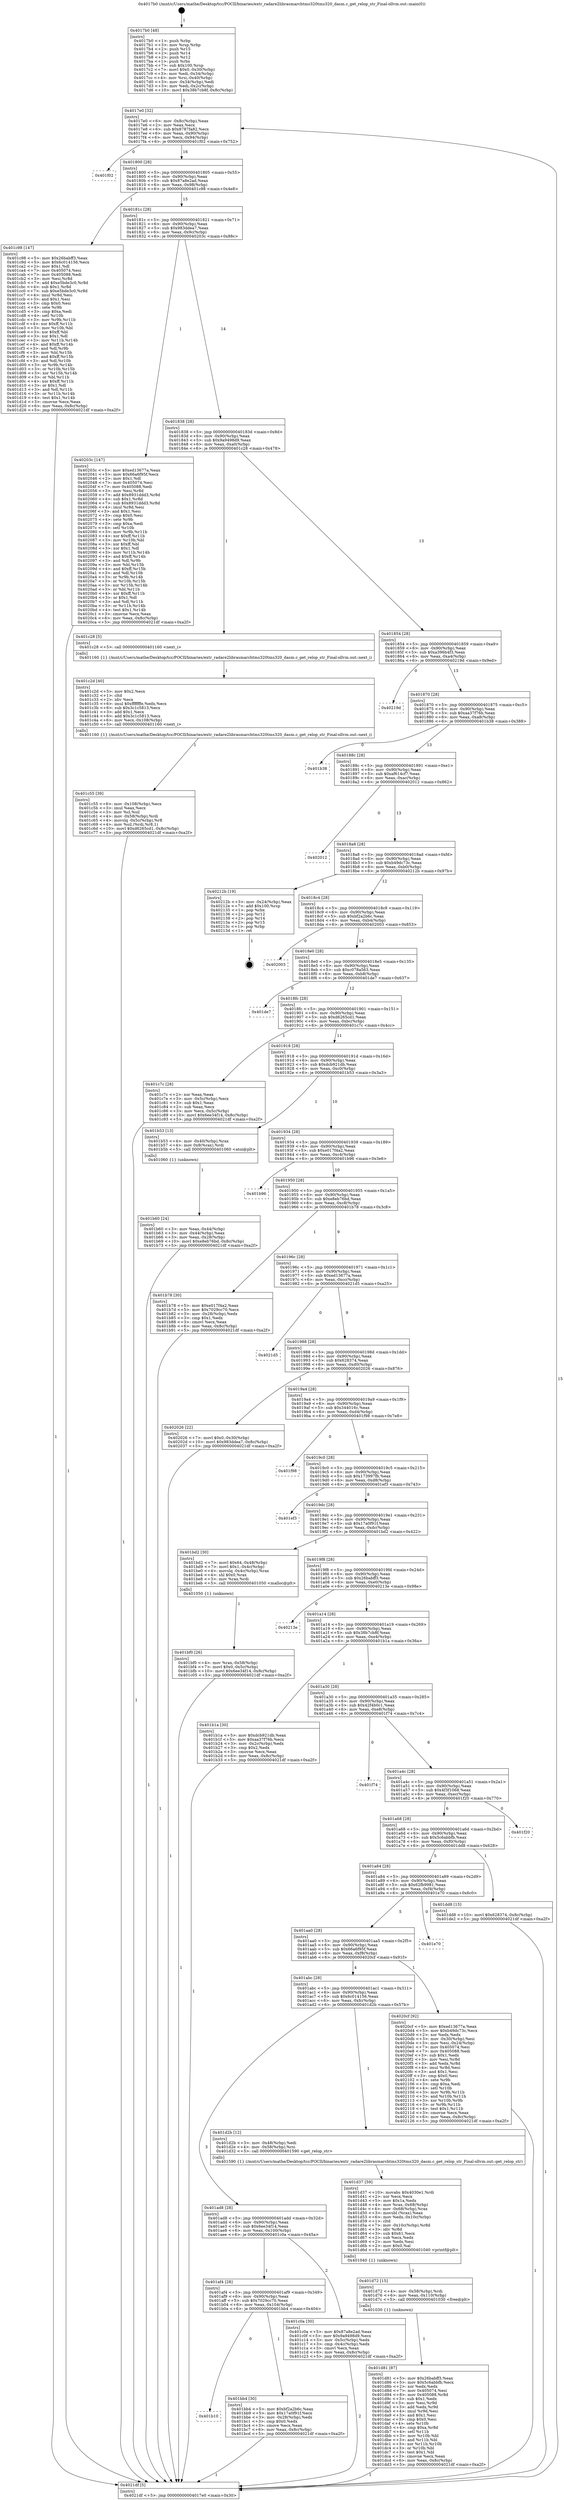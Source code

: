 digraph "0x4017b0" {
  label = "0x4017b0 (/mnt/c/Users/mathe/Desktop/tcc/POCII/binaries/extr_radare2librasmarchtms320tms320_dasm.c_get_relop_str_Final-ollvm.out::main(0))"
  labelloc = "t"
  node[shape=record]

  Entry [label="",width=0.3,height=0.3,shape=circle,fillcolor=black,style=filled]
  "0x4017e0" [label="{
     0x4017e0 [32]\l
     | [instrs]\l
     &nbsp;&nbsp;0x4017e0 \<+6\>: mov -0x8c(%rbp),%eax\l
     &nbsp;&nbsp;0x4017e6 \<+2\>: mov %eax,%ecx\l
     &nbsp;&nbsp;0x4017e8 \<+6\>: sub $0x8787fa82,%ecx\l
     &nbsp;&nbsp;0x4017ee \<+6\>: mov %eax,-0x90(%rbp)\l
     &nbsp;&nbsp;0x4017f4 \<+6\>: mov %ecx,-0x94(%rbp)\l
     &nbsp;&nbsp;0x4017fa \<+6\>: je 0000000000401f02 \<main+0x752\>\l
  }"]
  "0x401f02" [label="{
     0x401f02\l
  }", style=dashed]
  "0x401800" [label="{
     0x401800 [28]\l
     | [instrs]\l
     &nbsp;&nbsp;0x401800 \<+5\>: jmp 0000000000401805 \<main+0x55\>\l
     &nbsp;&nbsp;0x401805 \<+6\>: mov -0x90(%rbp),%eax\l
     &nbsp;&nbsp;0x40180b \<+5\>: sub $0x87a8e2ad,%eax\l
     &nbsp;&nbsp;0x401810 \<+6\>: mov %eax,-0x98(%rbp)\l
     &nbsp;&nbsp;0x401816 \<+6\>: je 0000000000401c98 \<main+0x4e8\>\l
  }"]
  Exit [label="",width=0.3,height=0.3,shape=circle,fillcolor=black,style=filled,peripheries=2]
  "0x401c98" [label="{
     0x401c98 [147]\l
     | [instrs]\l
     &nbsp;&nbsp;0x401c98 \<+5\>: mov $0x26babff3,%eax\l
     &nbsp;&nbsp;0x401c9d \<+5\>: mov $0x6c014156,%ecx\l
     &nbsp;&nbsp;0x401ca2 \<+2\>: mov $0x1,%dl\l
     &nbsp;&nbsp;0x401ca4 \<+7\>: mov 0x405074,%esi\l
     &nbsp;&nbsp;0x401cab \<+7\>: mov 0x405088,%edi\l
     &nbsp;&nbsp;0x401cb2 \<+3\>: mov %esi,%r8d\l
     &nbsp;&nbsp;0x401cb5 \<+7\>: add $0xe5bde3c0,%r8d\l
     &nbsp;&nbsp;0x401cbc \<+4\>: sub $0x1,%r8d\l
     &nbsp;&nbsp;0x401cc0 \<+7\>: sub $0xe5bde3c0,%r8d\l
     &nbsp;&nbsp;0x401cc7 \<+4\>: imul %r8d,%esi\l
     &nbsp;&nbsp;0x401ccb \<+3\>: and $0x1,%esi\l
     &nbsp;&nbsp;0x401cce \<+3\>: cmp $0x0,%esi\l
     &nbsp;&nbsp;0x401cd1 \<+4\>: sete %r9b\l
     &nbsp;&nbsp;0x401cd5 \<+3\>: cmp $0xa,%edi\l
     &nbsp;&nbsp;0x401cd8 \<+4\>: setl %r10b\l
     &nbsp;&nbsp;0x401cdc \<+3\>: mov %r9b,%r11b\l
     &nbsp;&nbsp;0x401cdf \<+4\>: xor $0xff,%r11b\l
     &nbsp;&nbsp;0x401ce3 \<+3\>: mov %r10b,%bl\l
     &nbsp;&nbsp;0x401ce6 \<+3\>: xor $0xff,%bl\l
     &nbsp;&nbsp;0x401ce9 \<+3\>: xor $0x1,%dl\l
     &nbsp;&nbsp;0x401cec \<+3\>: mov %r11b,%r14b\l
     &nbsp;&nbsp;0x401cef \<+4\>: and $0xff,%r14b\l
     &nbsp;&nbsp;0x401cf3 \<+3\>: and %dl,%r9b\l
     &nbsp;&nbsp;0x401cf6 \<+3\>: mov %bl,%r15b\l
     &nbsp;&nbsp;0x401cf9 \<+4\>: and $0xff,%r15b\l
     &nbsp;&nbsp;0x401cfd \<+3\>: and %dl,%r10b\l
     &nbsp;&nbsp;0x401d00 \<+3\>: or %r9b,%r14b\l
     &nbsp;&nbsp;0x401d03 \<+3\>: or %r10b,%r15b\l
     &nbsp;&nbsp;0x401d06 \<+3\>: xor %r15b,%r14b\l
     &nbsp;&nbsp;0x401d09 \<+3\>: or %bl,%r11b\l
     &nbsp;&nbsp;0x401d0c \<+4\>: xor $0xff,%r11b\l
     &nbsp;&nbsp;0x401d10 \<+3\>: or $0x1,%dl\l
     &nbsp;&nbsp;0x401d13 \<+3\>: and %dl,%r11b\l
     &nbsp;&nbsp;0x401d16 \<+3\>: or %r11b,%r14b\l
     &nbsp;&nbsp;0x401d19 \<+4\>: test $0x1,%r14b\l
     &nbsp;&nbsp;0x401d1d \<+3\>: cmovne %ecx,%eax\l
     &nbsp;&nbsp;0x401d20 \<+6\>: mov %eax,-0x8c(%rbp)\l
     &nbsp;&nbsp;0x401d26 \<+5\>: jmp 00000000004021df \<main+0xa2f\>\l
  }"]
  "0x40181c" [label="{
     0x40181c [28]\l
     | [instrs]\l
     &nbsp;&nbsp;0x40181c \<+5\>: jmp 0000000000401821 \<main+0x71\>\l
     &nbsp;&nbsp;0x401821 \<+6\>: mov -0x90(%rbp),%eax\l
     &nbsp;&nbsp;0x401827 \<+5\>: sub $0x983ddea7,%eax\l
     &nbsp;&nbsp;0x40182c \<+6\>: mov %eax,-0x9c(%rbp)\l
     &nbsp;&nbsp;0x401832 \<+6\>: je 000000000040203c \<main+0x88c\>\l
  }"]
  "0x401d81" [label="{
     0x401d81 [87]\l
     | [instrs]\l
     &nbsp;&nbsp;0x401d81 \<+5\>: mov $0x26babff3,%eax\l
     &nbsp;&nbsp;0x401d86 \<+5\>: mov $0x5c6abbfb,%ecx\l
     &nbsp;&nbsp;0x401d8b \<+2\>: xor %edx,%edx\l
     &nbsp;&nbsp;0x401d8d \<+7\>: mov 0x405074,%esi\l
     &nbsp;&nbsp;0x401d94 \<+8\>: mov 0x405088,%r8d\l
     &nbsp;&nbsp;0x401d9c \<+3\>: sub $0x1,%edx\l
     &nbsp;&nbsp;0x401d9f \<+3\>: mov %esi,%r9d\l
     &nbsp;&nbsp;0x401da2 \<+3\>: add %edx,%r9d\l
     &nbsp;&nbsp;0x401da5 \<+4\>: imul %r9d,%esi\l
     &nbsp;&nbsp;0x401da9 \<+3\>: and $0x1,%esi\l
     &nbsp;&nbsp;0x401dac \<+3\>: cmp $0x0,%esi\l
     &nbsp;&nbsp;0x401daf \<+4\>: sete %r10b\l
     &nbsp;&nbsp;0x401db3 \<+4\>: cmp $0xa,%r8d\l
     &nbsp;&nbsp;0x401db7 \<+4\>: setl %r11b\l
     &nbsp;&nbsp;0x401dbb \<+3\>: mov %r10b,%bl\l
     &nbsp;&nbsp;0x401dbe \<+3\>: and %r11b,%bl\l
     &nbsp;&nbsp;0x401dc1 \<+3\>: xor %r11b,%r10b\l
     &nbsp;&nbsp;0x401dc4 \<+3\>: or %r10b,%bl\l
     &nbsp;&nbsp;0x401dc7 \<+3\>: test $0x1,%bl\l
     &nbsp;&nbsp;0x401dca \<+3\>: cmovne %ecx,%eax\l
     &nbsp;&nbsp;0x401dcd \<+6\>: mov %eax,-0x8c(%rbp)\l
     &nbsp;&nbsp;0x401dd3 \<+5\>: jmp 00000000004021df \<main+0xa2f\>\l
  }"]
  "0x40203c" [label="{
     0x40203c [147]\l
     | [instrs]\l
     &nbsp;&nbsp;0x40203c \<+5\>: mov $0xed13677a,%eax\l
     &nbsp;&nbsp;0x402041 \<+5\>: mov $0x66a6f95f,%ecx\l
     &nbsp;&nbsp;0x402046 \<+2\>: mov $0x1,%dl\l
     &nbsp;&nbsp;0x402048 \<+7\>: mov 0x405074,%esi\l
     &nbsp;&nbsp;0x40204f \<+7\>: mov 0x405088,%edi\l
     &nbsp;&nbsp;0x402056 \<+3\>: mov %esi,%r8d\l
     &nbsp;&nbsp;0x402059 \<+7\>: add $0x8931ddd3,%r8d\l
     &nbsp;&nbsp;0x402060 \<+4\>: sub $0x1,%r8d\l
     &nbsp;&nbsp;0x402064 \<+7\>: sub $0x8931ddd3,%r8d\l
     &nbsp;&nbsp;0x40206b \<+4\>: imul %r8d,%esi\l
     &nbsp;&nbsp;0x40206f \<+3\>: and $0x1,%esi\l
     &nbsp;&nbsp;0x402072 \<+3\>: cmp $0x0,%esi\l
     &nbsp;&nbsp;0x402075 \<+4\>: sete %r9b\l
     &nbsp;&nbsp;0x402079 \<+3\>: cmp $0xa,%edi\l
     &nbsp;&nbsp;0x40207c \<+4\>: setl %r10b\l
     &nbsp;&nbsp;0x402080 \<+3\>: mov %r9b,%r11b\l
     &nbsp;&nbsp;0x402083 \<+4\>: xor $0xff,%r11b\l
     &nbsp;&nbsp;0x402087 \<+3\>: mov %r10b,%bl\l
     &nbsp;&nbsp;0x40208a \<+3\>: xor $0xff,%bl\l
     &nbsp;&nbsp;0x40208d \<+3\>: xor $0x1,%dl\l
     &nbsp;&nbsp;0x402090 \<+3\>: mov %r11b,%r14b\l
     &nbsp;&nbsp;0x402093 \<+4\>: and $0xff,%r14b\l
     &nbsp;&nbsp;0x402097 \<+3\>: and %dl,%r9b\l
     &nbsp;&nbsp;0x40209a \<+3\>: mov %bl,%r15b\l
     &nbsp;&nbsp;0x40209d \<+4\>: and $0xff,%r15b\l
     &nbsp;&nbsp;0x4020a1 \<+3\>: and %dl,%r10b\l
     &nbsp;&nbsp;0x4020a4 \<+3\>: or %r9b,%r14b\l
     &nbsp;&nbsp;0x4020a7 \<+3\>: or %r10b,%r15b\l
     &nbsp;&nbsp;0x4020aa \<+3\>: xor %r15b,%r14b\l
     &nbsp;&nbsp;0x4020ad \<+3\>: or %bl,%r11b\l
     &nbsp;&nbsp;0x4020b0 \<+4\>: xor $0xff,%r11b\l
     &nbsp;&nbsp;0x4020b4 \<+3\>: or $0x1,%dl\l
     &nbsp;&nbsp;0x4020b7 \<+3\>: and %dl,%r11b\l
     &nbsp;&nbsp;0x4020ba \<+3\>: or %r11b,%r14b\l
     &nbsp;&nbsp;0x4020bd \<+4\>: test $0x1,%r14b\l
     &nbsp;&nbsp;0x4020c1 \<+3\>: cmovne %ecx,%eax\l
     &nbsp;&nbsp;0x4020c4 \<+6\>: mov %eax,-0x8c(%rbp)\l
     &nbsp;&nbsp;0x4020ca \<+5\>: jmp 00000000004021df \<main+0xa2f\>\l
  }"]
  "0x401838" [label="{
     0x401838 [28]\l
     | [instrs]\l
     &nbsp;&nbsp;0x401838 \<+5\>: jmp 000000000040183d \<main+0x8d\>\l
     &nbsp;&nbsp;0x40183d \<+6\>: mov -0x90(%rbp),%eax\l
     &nbsp;&nbsp;0x401843 \<+5\>: sub $0x9a9498d9,%eax\l
     &nbsp;&nbsp;0x401848 \<+6\>: mov %eax,-0xa0(%rbp)\l
     &nbsp;&nbsp;0x40184e \<+6\>: je 0000000000401c28 \<main+0x478\>\l
  }"]
  "0x401d72" [label="{
     0x401d72 [15]\l
     | [instrs]\l
     &nbsp;&nbsp;0x401d72 \<+4\>: mov -0x58(%rbp),%rdi\l
     &nbsp;&nbsp;0x401d76 \<+6\>: mov %eax,-0x110(%rbp)\l
     &nbsp;&nbsp;0x401d7c \<+5\>: call 0000000000401030 \<free@plt\>\l
     | [calls]\l
     &nbsp;&nbsp;0x401030 \{1\} (unknown)\l
  }"]
  "0x401c28" [label="{
     0x401c28 [5]\l
     | [instrs]\l
     &nbsp;&nbsp;0x401c28 \<+5\>: call 0000000000401160 \<next_i\>\l
     | [calls]\l
     &nbsp;&nbsp;0x401160 \{1\} (/mnt/c/Users/mathe/Desktop/tcc/POCII/binaries/extr_radare2librasmarchtms320tms320_dasm.c_get_relop_str_Final-ollvm.out::next_i)\l
  }"]
  "0x401854" [label="{
     0x401854 [28]\l
     | [instrs]\l
     &nbsp;&nbsp;0x401854 \<+5\>: jmp 0000000000401859 \<main+0xa9\>\l
     &nbsp;&nbsp;0x401859 \<+6\>: mov -0x90(%rbp),%eax\l
     &nbsp;&nbsp;0x40185f \<+5\>: sub $0xa396b4f3,%eax\l
     &nbsp;&nbsp;0x401864 \<+6\>: mov %eax,-0xa4(%rbp)\l
     &nbsp;&nbsp;0x40186a \<+6\>: je 000000000040219d \<main+0x9ed\>\l
  }"]
  "0x401d37" [label="{
     0x401d37 [59]\l
     | [instrs]\l
     &nbsp;&nbsp;0x401d37 \<+10\>: movabs $0x4030e1,%rdi\l
     &nbsp;&nbsp;0x401d41 \<+2\>: xor %ecx,%ecx\l
     &nbsp;&nbsp;0x401d43 \<+5\>: mov $0x1a,%edx\l
     &nbsp;&nbsp;0x401d48 \<+4\>: mov %rax,-0x68(%rbp)\l
     &nbsp;&nbsp;0x401d4c \<+4\>: mov -0x68(%rbp),%rax\l
     &nbsp;&nbsp;0x401d50 \<+3\>: movsbl (%rax),%eax\l
     &nbsp;&nbsp;0x401d53 \<+6\>: mov %edx,-0x10c(%rbp)\l
     &nbsp;&nbsp;0x401d59 \<+1\>: cltd\l
     &nbsp;&nbsp;0x401d5a \<+7\>: mov -0x10c(%rbp),%r8d\l
     &nbsp;&nbsp;0x401d61 \<+3\>: idiv %r8d\l
     &nbsp;&nbsp;0x401d64 \<+3\>: sub $0x61,%ecx\l
     &nbsp;&nbsp;0x401d67 \<+2\>: sub %ecx,%edx\l
     &nbsp;&nbsp;0x401d69 \<+2\>: mov %edx,%esi\l
     &nbsp;&nbsp;0x401d6b \<+2\>: mov $0x0,%al\l
     &nbsp;&nbsp;0x401d6d \<+5\>: call 0000000000401040 \<printf@plt\>\l
     | [calls]\l
     &nbsp;&nbsp;0x401040 \{1\} (unknown)\l
  }"]
  "0x40219d" [label="{
     0x40219d\l
  }", style=dashed]
  "0x401870" [label="{
     0x401870 [28]\l
     | [instrs]\l
     &nbsp;&nbsp;0x401870 \<+5\>: jmp 0000000000401875 \<main+0xc5\>\l
     &nbsp;&nbsp;0x401875 \<+6\>: mov -0x90(%rbp),%eax\l
     &nbsp;&nbsp;0x40187b \<+5\>: sub $0xaa37f76b,%eax\l
     &nbsp;&nbsp;0x401880 \<+6\>: mov %eax,-0xa8(%rbp)\l
     &nbsp;&nbsp;0x401886 \<+6\>: je 0000000000401b38 \<main+0x388\>\l
  }"]
  "0x401c55" [label="{
     0x401c55 [39]\l
     | [instrs]\l
     &nbsp;&nbsp;0x401c55 \<+6\>: mov -0x108(%rbp),%ecx\l
     &nbsp;&nbsp;0x401c5b \<+3\>: imul %eax,%ecx\l
     &nbsp;&nbsp;0x401c5e \<+3\>: mov %cl,%sil\l
     &nbsp;&nbsp;0x401c61 \<+4\>: mov -0x58(%rbp),%rdi\l
     &nbsp;&nbsp;0x401c65 \<+4\>: movslq -0x5c(%rbp),%r8\l
     &nbsp;&nbsp;0x401c69 \<+4\>: mov %sil,(%rdi,%r8,1)\l
     &nbsp;&nbsp;0x401c6d \<+10\>: movl $0xd6265cd1,-0x8c(%rbp)\l
     &nbsp;&nbsp;0x401c77 \<+5\>: jmp 00000000004021df \<main+0xa2f\>\l
  }"]
  "0x401b38" [label="{
     0x401b38\l
  }", style=dashed]
  "0x40188c" [label="{
     0x40188c [28]\l
     | [instrs]\l
     &nbsp;&nbsp;0x40188c \<+5\>: jmp 0000000000401891 \<main+0xe1\>\l
     &nbsp;&nbsp;0x401891 \<+6\>: mov -0x90(%rbp),%eax\l
     &nbsp;&nbsp;0x401897 \<+5\>: sub $0xaf614cf7,%eax\l
     &nbsp;&nbsp;0x40189c \<+6\>: mov %eax,-0xac(%rbp)\l
     &nbsp;&nbsp;0x4018a2 \<+6\>: je 0000000000402012 \<main+0x862\>\l
  }"]
  "0x401c2d" [label="{
     0x401c2d [40]\l
     | [instrs]\l
     &nbsp;&nbsp;0x401c2d \<+5\>: mov $0x2,%ecx\l
     &nbsp;&nbsp;0x401c32 \<+1\>: cltd\l
     &nbsp;&nbsp;0x401c33 \<+2\>: idiv %ecx\l
     &nbsp;&nbsp;0x401c35 \<+6\>: imul $0xfffffffe,%edx,%ecx\l
     &nbsp;&nbsp;0x401c3b \<+6\>: sub $0x3c1c5813,%ecx\l
     &nbsp;&nbsp;0x401c41 \<+3\>: add $0x1,%ecx\l
     &nbsp;&nbsp;0x401c44 \<+6\>: add $0x3c1c5813,%ecx\l
     &nbsp;&nbsp;0x401c4a \<+6\>: mov %ecx,-0x108(%rbp)\l
     &nbsp;&nbsp;0x401c50 \<+5\>: call 0000000000401160 \<next_i\>\l
     | [calls]\l
     &nbsp;&nbsp;0x401160 \{1\} (/mnt/c/Users/mathe/Desktop/tcc/POCII/binaries/extr_radare2librasmarchtms320tms320_dasm.c_get_relop_str_Final-ollvm.out::next_i)\l
  }"]
  "0x402012" [label="{
     0x402012\l
  }", style=dashed]
  "0x4018a8" [label="{
     0x4018a8 [28]\l
     | [instrs]\l
     &nbsp;&nbsp;0x4018a8 \<+5\>: jmp 00000000004018ad \<main+0xfd\>\l
     &nbsp;&nbsp;0x4018ad \<+6\>: mov -0x90(%rbp),%eax\l
     &nbsp;&nbsp;0x4018b3 \<+5\>: sub $0xb49dc73c,%eax\l
     &nbsp;&nbsp;0x4018b8 \<+6\>: mov %eax,-0xb0(%rbp)\l
     &nbsp;&nbsp;0x4018be \<+6\>: je 000000000040212b \<main+0x97b\>\l
  }"]
  "0x401bf0" [label="{
     0x401bf0 [26]\l
     | [instrs]\l
     &nbsp;&nbsp;0x401bf0 \<+4\>: mov %rax,-0x58(%rbp)\l
     &nbsp;&nbsp;0x401bf4 \<+7\>: movl $0x0,-0x5c(%rbp)\l
     &nbsp;&nbsp;0x401bfb \<+10\>: movl $0x6ee34f14,-0x8c(%rbp)\l
     &nbsp;&nbsp;0x401c05 \<+5\>: jmp 00000000004021df \<main+0xa2f\>\l
  }"]
  "0x40212b" [label="{
     0x40212b [19]\l
     | [instrs]\l
     &nbsp;&nbsp;0x40212b \<+3\>: mov -0x24(%rbp),%eax\l
     &nbsp;&nbsp;0x40212e \<+7\>: add $0x100,%rsp\l
     &nbsp;&nbsp;0x402135 \<+1\>: pop %rbx\l
     &nbsp;&nbsp;0x402136 \<+2\>: pop %r12\l
     &nbsp;&nbsp;0x402138 \<+2\>: pop %r14\l
     &nbsp;&nbsp;0x40213a \<+2\>: pop %r15\l
     &nbsp;&nbsp;0x40213c \<+1\>: pop %rbp\l
     &nbsp;&nbsp;0x40213d \<+1\>: ret\l
  }"]
  "0x4018c4" [label="{
     0x4018c4 [28]\l
     | [instrs]\l
     &nbsp;&nbsp;0x4018c4 \<+5\>: jmp 00000000004018c9 \<main+0x119\>\l
     &nbsp;&nbsp;0x4018c9 \<+6\>: mov -0x90(%rbp),%eax\l
     &nbsp;&nbsp;0x4018cf \<+5\>: sub $0xbf2a2b6c,%eax\l
     &nbsp;&nbsp;0x4018d4 \<+6\>: mov %eax,-0xb4(%rbp)\l
     &nbsp;&nbsp;0x4018da \<+6\>: je 0000000000402003 \<main+0x853\>\l
  }"]
  "0x401b10" [label="{
     0x401b10\l
  }", style=dashed]
  "0x402003" [label="{
     0x402003\l
  }", style=dashed]
  "0x4018e0" [label="{
     0x4018e0 [28]\l
     | [instrs]\l
     &nbsp;&nbsp;0x4018e0 \<+5\>: jmp 00000000004018e5 \<main+0x135\>\l
     &nbsp;&nbsp;0x4018e5 \<+6\>: mov -0x90(%rbp),%eax\l
     &nbsp;&nbsp;0x4018eb \<+5\>: sub $0xc078a563,%eax\l
     &nbsp;&nbsp;0x4018f0 \<+6\>: mov %eax,-0xb8(%rbp)\l
     &nbsp;&nbsp;0x4018f6 \<+6\>: je 0000000000401de7 \<main+0x637\>\l
  }"]
  "0x401bb4" [label="{
     0x401bb4 [30]\l
     | [instrs]\l
     &nbsp;&nbsp;0x401bb4 \<+5\>: mov $0xbf2a2b6c,%eax\l
     &nbsp;&nbsp;0x401bb9 \<+5\>: mov $0x17a0f91f,%ecx\l
     &nbsp;&nbsp;0x401bbe \<+3\>: mov -0x28(%rbp),%edx\l
     &nbsp;&nbsp;0x401bc1 \<+3\>: cmp $0x0,%edx\l
     &nbsp;&nbsp;0x401bc4 \<+3\>: cmove %ecx,%eax\l
     &nbsp;&nbsp;0x401bc7 \<+6\>: mov %eax,-0x8c(%rbp)\l
     &nbsp;&nbsp;0x401bcd \<+5\>: jmp 00000000004021df \<main+0xa2f\>\l
  }"]
  "0x401de7" [label="{
     0x401de7\l
  }", style=dashed]
  "0x4018fc" [label="{
     0x4018fc [28]\l
     | [instrs]\l
     &nbsp;&nbsp;0x4018fc \<+5\>: jmp 0000000000401901 \<main+0x151\>\l
     &nbsp;&nbsp;0x401901 \<+6\>: mov -0x90(%rbp),%eax\l
     &nbsp;&nbsp;0x401907 \<+5\>: sub $0xd6265cd1,%eax\l
     &nbsp;&nbsp;0x40190c \<+6\>: mov %eax,-0xbc(%rbp)\l
     &nbsp;&nbsp;0x401912 \<+6\>: je 0000000000401c7c \<main+0x4cc\>\l
  }"]
  "0x401af4" [label="{
     0x401af4 [28]\l
     | [instrs]\l
     &nbsp;&nbsp;0x401af4 \<+5\>: jmp 0000000000401af9 \<main+0x349\>\l
     &nbsp;&nbsp;0x401af9 \<+6\>: mov -0x90(%rbp),%eax\l
     &nbsp;&nbsp;0x401aff \<+5\>: sub $0x7029cc70,%eax\l
     &nbsp;&nbsp;0x401b04 \<+6\>: mov %eax,-0x104(%rbp)\l
     &nbsp;&nbsp;0x401b0a \<+6\>: je 0000000000401bb4 \<main+0x404\>\l
  }"]
  "0x401c7c" [label="{
     0x401c7c [28]\l
     | [instrs]\l
     &nbsp;&nbsp;0x401c7c \<+2\>: xor %eax,%eax\l
     &nbsp;&nbsp;0x401c7e \<+3\>: mov -0x5c(%rbp),%ecx\l
     &nbsp;&nbsp;0x401c81 \<+3\>: sub $0x1,%eax\l
     &nbsp;&nbsp;0x401c84 \<+2\>: sub %eax,%ecx\l
     &nbsp;&nbsp;0x401c86 \<+3\>: mov %ecx,-0x5c(%rbp)\l
     &nbsp;&nbsp;0x401c89 \<+10\>: movl $0x6ee34f14,-0x8c(%rbp)\l
     &nbsp;&nbsp;0x401c93 \<+5\>: jmp 00000000004021df \<main+0xa2f\>\l
  }"]
  "0x401918" [label="{
     0x401918 [28]\l
     | [instrs]\l
     &nbsp;&nbsp;0x401918 \<+5\>: jmp 000000000040191d \<main+0x16d\>\l
     &nbsp;&nbsp;0x40191d \<+6\>: mov -0x90(%rbp),%eax\l
     &nbsp;&nbsp;0x401923 \<+5\>: sub $0xdcb921db,%eax\l
     &nbsp;&nbsp;0x401928 \<+6\>: mov %eax,-0xc0(%rbp)\l
     &nbsp;&nbsp;0x40192e \<+6\>: je 0000000000401b53 \<main+0x3a3\>\l
  }"]
  "0x401c0a" [label="{
     0x401c0a [30]\l
     | [instrs]\l
     &nbsp;&nbsp;0x401c0a \<+5\>: mov $0x87a8e2ad,%eax\l
     &nbsp;&nbsp;0x401c0f \<+5\>: mov $0x9a9498d9,%ecx\l
     &nbsp;&nbsp;0x401c14 \<+3\>: mov -0x5c(%rbp),%edx\l
     &nbsp;&nbsp;0x401c17 \<+3\>: cmp -0x4c(%rbp),%edx\l
     &nbsp;&nbsp;0x401c1a \<+3\>: cmovl %ecx,%eax\l
     &nbsp;&nbsp;0x401c1d \<+6\>: mov %eax,-0x8c(%rbp)\l
     &nbsp;&nbsp;0x401c23 \<+5\>: jmp 00000000004021df \<main+0xa2f\>\l
  }"]
  "0x401b53" [label="{
     0x401b53 [13]\l
     | [instrs]\l
     &nbsp;&nbsp;0x401b53 \<+4\>: mov -0x40(%rbp),%rax\l
     &nbsp;&nbsp;0x401b57 \<+4\>: mov 0x8(%rax),%rdi\l
     &nbsp;&nbsp;0x401b5b \<+5\>: call 0000000000401060 \<atoi@plt\>\l
     | [calls]\l
     &nbsp;&nbsp;0x401060 \{1\} (unknown)\l
  }"]
  "0x401934" [label="{
     0x401934 [28]\l
     | [instrs]\l
     &nbsp;&nbsp;0x401934 \<+5\>: jmp 0000000000401939 \<main+0x189\>\l
     &nbsp;&nbsp;0x401939 \<+6\>: mov -0x90(%rbp),%eax\l
     &nbsp;&nbsp;0x40193f \<+5\>: sub $0xe017f4a2,%eax\l
     &nbsp;&nbsp;0x401944 \<+6\>: mov %eax,-0xc4(%rbp)\l
     &nbsp;&nbsp;0x40194a \<+6\>: je 0000000000401b96 \<main+0x3e6\>\l
  }"]
  "0x401ad8" [label="{
     0x401ad8 [28]\l
     | [instrs]\l
     &nbsp;&nbsp;0x401ad8 \<+5\>: jmp 0000000000401add \<main+0x32d\>\l
     &nbsp;&nbsp;0x401add \<+6\>: mov -0x90(%rbp),%eax\l
     &nbsp;&nbsp;0x401ae3 \<+5\>: sub $0x6ee34f14,%eax\l
     &nbsp;&nbsp;0x401ae8 \<+6\>: mov %eax,-0x100(%rbp)\l
     &nbsp;&nbsp;0x401aee \<+6\>: je 0000000000401c0a \<main+0x45a\>\l
  }"]
  "0x401b96" [label="{
     0x401b96\l
  }", style=dashed]
  "0x401950" [label="{
     0x401950 [28]\l
     | [instrs]\l
     &nbsp;&nbsp;0x401950 \<+5\>: jmp 0000000000401955 \<main+0x1a5\>\l
     &nbsp;&nbsp;0x401955 \<+6\>: mov -0x90(%rbp),%eax\l
     &nbsp;&nbsp;0x40195b \<+5\>: sub $0xe8eb76bd,%eax\l
     &nbsp;&nbsp;0x401960 \<+6\>: mov %eax,-0xc8(%rbp)\l
     &nbsp;&nbsp;0x401966 \<+6\>: je 0000000000401b78 \<main+0x3c8\>\l
  }"]
  "0x401d2b" [label="{
     0x401d2b [12]\l
     | [instrs]\l
     &nbsp;&nbsp;0x401d2b \<+3\>: mov -0x48(%rbp),%edi\l
     &nbsp;&nbsp;0x401d2e \<+4\>: mov -0x58(%rbp),%rsi\l
     &nbsp;&nbsp;0x401d32 \<+5\>: call 0000000000401590 \<get_relop_str\>\l
     | [calls]\l
     &nbsp;&nbsp;0x401590 \{1\} (/mnt/c/Users/mathe/Desktop/tcc/POCII/binaries/extr_radare2librasmarchtms320tms320_dasm.c_get_relop_str_Final-ollvm.out::get_relop_str)\l
  }"]
  "0x401b78" [label="{
     0x401b78 [30]\l
     | [instrs]\l
     &nbsp;&nbsp;0x401b78 \<+5\>: mov $0xe017f4a2,%eax\l
     &nbsp;&nbsp;0x401b7d \<+5\>: mov $0x7029cc70,%ecx\l
     &nbsp;&nbsp;0x401b82 \<+3\>: mov -0x28(%rbp),%edx\l
     &nbsp;&nbsp;0x401b85 \<+3\>: cmp $0x1,%edx\l
     &nbsp;&nbsp;0x401b88 \<+3\>: cmovl %ecx,%eax\l
     &nbsp;&nbsp;0x401b8b \<+6\>: mov %eax,-0x8c(%rbp)\l
     &nbsp;&nbsp;0x401b91 \<+5\>: jmp 00000000004021df \<main+0xa2f\>\l
  }"]
  "0x40196c" [label="{
     0x40196c [28]\l
     | [instrs]\l
     &nbsp;&nbsp;0x40196c \<+5\>: jmp 0000000000401971 \<main+0x1c1\>\l
     &nbsp;&nbsp;0x401971 \<+6\>: mov -0x90(%rbp),%eax\l
     &nbsp;&nbsp;0x401977 \<+5\>: sub $0xed13677a,%eax\l
     &nbsp;&nbsp;0x40197c \<+6\>: mov %eax,-0xcc(%rbp)\l
     &nbsp;&nbsp;0x401982 \<+6\>: je 00000000004021d5 \<main+0xa25\>\l
  }"]
  "0x401abc" [label="{
     0x401abc [28]\l
     | [instrs]\l
     &nbsp;&nbsp;0x401abc \<+5\>: jmp 0000000000401ac1 \<main+0x311\>\l
     &nbsp;&nbsp;0x401ac1 \<+6\>: mov -0x90(%rbp),%eax\l
     &nbsp;&nbsp;0x401ac7 \<+5\>: sub $0x6c014156,%eax\l
     &nbsp;&nbsp;0x401acc \<+6\>: mov %eax,-0xfc(%rbp)\l
     &nbsp;&nbsp;0x401ad2 \<+6\>: je 0000000000401d2b \<main+0x57b\>\l
  }"]
  "0x4021d5" [label="{
     0x4021d5\l
  }", style=dashed]
  "0x401988" [label="{
     0x401988 [28]\l
     | [instrs]\l
     &nbsp;&nbsp;0x401988 \<+5\>: jmp 000000000040198d \<main+0x1dd\>\l
     &nbsp;&nbsp;0x40198d \<+6\>: mov -0x90(%rbp),%eax\l
     &nbsp;&nbsp;0x401993 \<+5\>: sub $0x628374,%eax\l
     &nbsp;&nbsp;0x401998 \<+6\>: mov %eax,-0xd0(%rbp)\l
     &nbsp;&nbsp;0x40199e \<+6\>: je 0000000000402026 \<main+0x876\>\l
  }"]
  "0x4020cf" [label="{
     0x4020cf [92]\l
     | [instrs]\l
     &nbsp;&nbsp;0x4020cf \<+5\>: mov $0xed13677a,%eax\l
     &nbsp;&nbsp;0x4020d4 \<+5\>: mov $0xb49dc73c,%ecx\l
     &nbsp;&nbsp;0x4020d9 \<+2\>: xor %edx,%edx\l
     &nbsp;&nbsp;0x4020db \<+3\>: mov -0x30(%rbp),%esi\l
     &nbsp;&nbsp;0x4020de \<+3\>: mov %esi,-0x24(%rbp)\l
     &nbsp;&nbsp;0x4020e1 \<+7\>: mov 0x405074,%esi\l
     &nbsp;&nbsp;0x4020e8 \<+7\>: mov 0x405088,%edi\l
     &nbsp;&nbsp;0x4020ef \<+3\>: sub $0x1,%edx\l
     &nbsp;&nbsp;0x4020f2 \<+3\>: mov %esi,%r8d\l
     &nbsp;&nbsp;0x4020f5 \<+3\>: add %edx,%r8d\l
     &nbsp;&nbsp;0x4020f8 \<+4\>: imul %r8d,%esi\l
     &nbsp;&nbsp;0x4020fc \<+3\>: and $0x1,%esi\l
     &nbsp;&nbsp;0x4020ff \<+3\>: cmp $0x0,%esi\l
     &nbsp;&nbsp;0x402102 \<+4\>: sete %r9b\l
     &nbsp;&nbsp;0x402106 \<+3\>: cmp $0xa,%edi\l
     &nbsp;&nbsp;0x402109 \<+4\>: setl %r10b\l
     &nbsp;&nbsp;0x40210d \<+3\>: mov %r9b,%r11b\l
     &nbsp;&nbsp;0x402110 \<+3\>: and %r10b,%r11b\l
     &nbsp;&nbsp;0x402113 \<+3\>: xor %r10b,%r9b\l
     &nbsp;&nbsp;0x402116 \<+3\>: or %r9b,%r11b\l
     &nbsp;&nbsp;0x402119 \<+4\>: test $0x1,%r11b\l
     &nbsp;&nbsp;0x40211d \<+3\>: cmovne %ecx,%eax\l
     &nbsp;&nbsp;0x402120 \<+6\>: mov %eax,-0x8c(%rbp)\l
     &nbsp;&nbsp;0x402126 \<+5\>: jmp 00000000004021df \<main+0xa2f\>\l
  }"]
  "0x402026" [label="{
     0x402026 [22]\l
     | [instrs]\l
     &nbsp;&nbsp;0x402026 \<+7\>: movl $0x0,-0x30(%rbp)\l
     &nbsp;&nbsp;0x40202d \<+10\>: movl $0x983ddea7,-0x8c(%rbp)\l
     &nbsp;&nbsp;0x402037 \<+5\>: jmp 00000000004021df \<main+0xa2f\>\l
  }"]
  "0x4019a4" [label="{
     0x4019a4 [28]\l
     | [instrs]\l
     &nbsp;&nbsp;0x4019a4 \<+5\>: jmp 00000000004019a9 \<main+0x1f9\>\l
     &nbsp;&nbsp;0x4019a9 \<+6\>: mov -0x90(%rbp),%eax\l
     &nbsp;&nbsp;0x4019af \<+5\>: sub $0x344016c,%eax\l
     &nbsp;&nbsp;0x4019b4 \<+6\>: mov %eax,-0xd4(%rbp)\l
     &nbsp;&nbsp;0x4019ba \<+6\>: je 0000000000401f98 \<main+0x7e8\>\l
  }"]
  "0x401aa0" [label="{
     0x401aa0 [28]\l
     | [instrs]\l
     &nbsp;&nbsp;0x401aa0 \<+5\>: jmp 0000000000401aa5 \<main+0x2f5\>\l
     &nbsp;&nbsp;0x401aa5 \<+6\>: mov -0x90(%rbp),%eax\l
     &nbsp;&nbsp;0x401aab \<+5\>: sub $0x66a6f95f,%eax\l
     &nbsp;&nbsp;0x401ab0 \<+6\>: mov %eax,-0xf8(%rbp)\l
     &nbsp;&nbsp;0x401ab6 \<+6\>: je 00000000004020cf \<main+0x91f\>\l
  }"]
  "0x401f98" [label="{
     0x401f98\l
  }", style=dashed]
  "0x4019c0" [label="{
     0x4019c0 [28]\l
     | [instrs]\l
     &nbsp;&nbsp;0x4019c0 \<+5\>: jmp 00000000004019c5 \<main+0x215\>\l
     &nbsp;&nbsp;0x4019c5 \<+6\>: mov -0x90(%rbp),%eax\l
     &nbsp;&nbsp;0x4019cb \<+5\>: sub $0x173997fb,%eax\l
     &nbsp;&nbsp;0x4019d0 \<+6\>: mov %eax,-0xd8(%rbp)\l
     &nbsp;&nbsp;0x4019d6 \<+6\>: je 0000000000401ef3 \<main+0x743\>\l
  }"]
  "0x401e70" [label="{
     0x401e70\l
  }", style=dashed]
  "0x401ef3" [label="{
     0x401ef3\l
  }", style=dashed]
  "0x4019dc" [label="{
     0x4019dc [28]\l
     | [instrs]\l
     &nbsp;&nbsp;0x4019dc \<+5\>: jmp 00000000004019e1 \<main+0x231\>\l
     &nbsp;&nbsp;0x4019e1 \<+6\>: mov -0x90(%rbp),%eax\l
     &nbsp;&nbsp;0x4019e7 \<+5\>: sub $0x17a0f91f,%eax\l
     &nbsp;&nbsp;0x4019ec \<+6\>: mov %eax,-0xdc(%rbp)\l
     &nbsp;&nbsp;0x4019f2 \<+6\>: je 0000000000401bd2 \<main+0x422\>\l
  }"]
  "0x401a84" [label="{
     0x401a84 [28]\l
     | [instrs]\l
     &nbsp;&nbsp;0x401a84 \<+5\>: jmp 0000000000401a89 \<main+0x2d9\>\l
     &nbsp;&nbsp;0x401a89 \<+6\>: mov -0x90(%rbp),%eax\l
     &nbsp;&nbsp;0x401a8f \<+5\>: sub $0x62fb9981,%eax\l
     &nbsp;&nbsp;0x401a94 \<+6\>: mov %eax,-0xf4(%rbp)\l
     &nbsp;&nbsp;0x401a9a \<+6\>: je 0000000000401e70 \<main+0x6c0\>\l
  }"]
  "0x401bd2" [label="{
     0x401bd2 [30]\l
     | [instrs]\l
     &nbsp;&nbsp;0x401bd2 \<+7\>: movl $0x64,-0x48(%rbp)\l
     &nbsp;&nbsp;0x401bd9 \<+7\>: movl $0x1,-0x4c(%rbp)\l
     &nbsp;&nbsp;0x401be0 \<+4\>: movslq -0x4c(%rbp),%rax\l
     &nbsp;&nbsp;0x401be4 \<+4\>: shl $0x0,%rax\l
     &nbsp;&nbsp;0x401be8 \<+3\>: mov %rax,%rdi\l
     &nbsp;&nbsp;0x401beb \<+5\>: call 0000000000401050 \<malloc@plt\>\l
     | [calls]\l
     &nbsp;&nbsp;0x401050 \{1\} (unknown)\l
  }"]
  "0x4019f8" [label="{
     0x4019f8 [28]\l
     | [instrs]\l
     &nbsp;&nbsp;0x4019f8 \<+5\>: jmp 00000000004019fd \<main+0x24d\>\l
     &nbsp;&nbsp;0x4019fd \<+6\>: mov -0x90(%rbp),%eax\l
     &nbsp;&nbsp;0x401a03 \<+5\>: sub $0x26babff3,%eax\l
     &nbsp;&nbsp;0x401a08 \<+6\>: mov %eax,-0xe0(%rbp)\l
     &nbsp;&nbsp;0x401a0e \<+6\>: je 000000000040213e \<main+0x98e\>\l
  }"]
  "0x401dd8" [label="{
     0x401dd8 [15]\l
     | [instrs]\l
     &nbsp;&nbsp;0x401dd8 \<+10\>: movl $0x628374,-0x8c(%rbp)\l
     &nbsp;&nbsp;0x401de2 \<+5\>: jmp 00000000004021df \<main+0xa2f\>\l
  }"]
  "0x40213e" [label="{
     0x40213e\l
  }", style=dashed]
  "0x401a14" [label="{
     0x401a14 [28]\l
     | [instrs]\l
     &nbsp;&nbsp;0x401a14 \<+5\>: jmp 0000000000401a19 \<main+0x269\>\l
     &nbsp;&nbsp;0x401a19 \<+6\>: mov -0x90(%rbp),%eax\l
     &nbsp;&nbsp;0x401a1f \<+5\>: sub $0x38b7cb8f,%eax\l
     &nbsp;&nbsp;0x401a24 \<+6\>: mov %eax,-0xe4(%rbp)\l
     &nbsp;&nbsp;0x401a2a \<+6\>: je 0000000000401b1a \<main+0x36a\>\l
  }"]
  "0x401a68" [label="{
     0x401a68 [28]\l
     | [instrs]\l
     &nbsp;&nbsp;0x401a68 \<+5\>: jmp 0000000000401a6d \<main+0x2bd\>\l
     &nbsp;&nbsp;0x401a6d \<+6\>: mov -0x90(%rbp),%eax\l
     &nbsp;&nbsp;0x401a73 \<+5\>: sub $0x5c6abbfb,%eax\l
     &nbsp;&nbsp;0x401a78 \<+6\>: mov %eax,-0xf0(%rbp)\l
     &nbsp;&nbsp;0x401a7e \<+6\>: je 0000000000401dd8 \<main+0x628\>\l
  }"]
  "0x401b1a" [label="{
     0x401b1a [30]\l
     | [instrs]\l
     &nbsp;&nbsp;0x401b1a \<+5\>: mov $0xdcb921db,%eax\l
     &nbsp;&nbsp;0x401b1f \<+5\>: mov $0xaa37f76b,%ecx\l
     &nbsp;&nbsp;0x401b24 \<+3\>: mov -0x2c(%rbp),%edx\l
     &nbsp;&nbsp;0x401b27 \<+3\>: cmp $0x2,%edx\l
     &nbsp;&nbsp;0x401b2a \<+3\>: cmovne %ecx,%eax\l
     &nbsp;&nbsp;0x401b2d \<+6\>: mov %eax,-0x8c(%rbp)\l
     &nbsp;&nbsp;0x401b33 \<+5\>: jmp 00000000004021df \<main+0xa2f\>\l
  }"]
  "0x401a30" [label="{
     0x401a30 [28]\l
     | [instrs]\l
     &nbsp;&nbsp;0x401a30 \<+5\>: jmp 0000000000401a35 \<main+0x285\>\l
     &nbsp;&nbsp;0x401a35 \<+6\>: mov -0x90(%rbp),%eax\l
     &nbsp;&nbsp;0x401a3b \<+5\>: sub $0x42f4b0c1,%eax\l
     &nbsp;&nbsp;0x401a40 \<+6\>: mov %eax,-0xe8(%rbp)\l
     &nbsp;&nbsp;0x401a46 \<+6\>: je 0000000000401f74 \<main+0x7c4\>\l
  }"]
  "0x4021df" [label="{
     0x4021df [5]\l
     | [instrs]\l
     &nbsp;&nbsp;0x4021df \<+5\>: jmp 00000000004017e0 \<main+0x30\>\l
  }"]
  "0x4017b0" [label="{
     0x4017b0 [48]\l
     | [instrs]\l
     &nbsp;&nbsp;0x4017b0 \<+1\>: push %rbp\l
     &nbsp;&nbsp;0x4017b1 \<+3\>: mov %rsp,%rbp\l
     &nbsp;&nbsp;0x4017b4 \<+2\>: push %r15\l
     &nbsp;&nbsp;0x4017b6 \<+2\>: push %r14\l
     &nbsp;&nbsp;0x4017b8 \<+2\>: push %r12\l
     &nbsp;&nbsp;0x4017ba \<+1\>: push %rbx\l
     &nbsp;&nbsp;0x4017bb \<+7\>: sub $0x100,%rsp\l
     &nbsp;&nbsp;0x4017c2 \<+7\>: movl $0x0,-0x30(%rbp)\l
     &nbsp;&nbsp;0x4017c9 \<+3\>: mov %edi,-0x34(%rbp)\l
     &nbsp;&nbsp;0x4017cc \<+4\>: mov %rsi,-0x40(%rbp)\l
     &nbsp;&nbsp;0x4017d0 \<+3\>: mov -0x34(%rbp),%edi\l
     &nbsp;&nbsp;0x4017d3 \<+3\>: mov %edi,-0x2c(%rbp)\l
     &nbsp;&nbsp;0x4017d6 \<+10\>: movl $0x38b7cb8f,-0x8c(%rbp)\l
  }"]
  "0x401b60" [label="{
     0x401b60 [24]\l
     | [instrs]\l
     &nbsp;&nbsp;0x401b60 \<+3\>: mov %eax,-0x44(%rbp)\l
     &nbsp;&nbsp;0x401b63 \<+3\>: mov -0x44(%rbp),%eax\l
     &nbsp;&nbsp;0x401b66 \<+3\>: mov %eax,-0x28(%rbp)\l
     &nbsp;&nbsp;0x401b69 \<+10\>: movl $0xe8eb76bd,-0x8c(%rbp)\l
     &nbsp;&nbsp;0x401b73 \<+5\>: jmp 00000000004021df \<main+0xa2f\>\l
  }"]
  "0x401f20" [label="{
     0x401f20\l
  }", style=dashed]
  "0x401f74" [label="{
     0x401f74\l
  }", style=dashed]
  "0x401a4c" [label="{
     0x401a4c [28]\l
     | [instrs]\l
     &nbsp;&nbsp;0x401a4c \<+5\>: jmp 0000000000401a51 \<main+0x2a1\>\l
     &nbsp;&nbsp;0x401a51 \<+6\>: mov -0x90(%rbp),%eax\l
     &nbsp;&nbsp;0x401a57 \<+5\>: sub $0x4f3f1068,%eax\l
     &nbsp;&nbsp;0x401a5c \<+6\>: mov %eax,-0xec(%rbp)\l
     &nbsp;&nbsp;0x401a62 \<+6\>: je 0000000000401f20 \<main+0x770\>\l
  }"]
  Entry -> "0x4017b0" [label=" 1"]
  "0x4017e0" -> "0x401f02" [label=" 0"]
  "0x4017e0" -> "0x401800" [label=" 16"]
  "0x40212b" -> Exit [label=" 1"]
  "0x401800" -> "0x401c98" [label=" 1"]
  "0x401800" -> "0x40181c" [label=" 15"]
  "0x4020cf" -> "0x4021df" [label=" 1"]
  "0x40181c" -> "0x40203c" [label=" 1"]
  "0x40181c" -> "0x401838" [label=" 14"]
  "0x40203c" -> "0x4021df" [label=" 1"]
  "0x401838" -> "0x401c28" [label=" 1"]
  "0x401838" -> "0x401854" [label=" 13"]
  "0x402026" -> "0x4021df" [label=" 1"]
  "0x401854" -> "0x40219d" [label=" 0"]
  "0x401854" -> "0x401870" [label=" 13"]
  "0x401dd8" -> "0x4021df" [label=" 1"]
  "0x401870" -> "0x401b38" [label=" 0"]
  "0x401870" -> "0x40188c" [label=" 13"]
  "0x401d81" -> "0x4021df" [label=" 1"]
  "0x40188c" -> "0x402012" [label=" 0"]
  "0x40188c" -> "0x4018a8" [label=" 13"]
  "0x401d72" -> "0x401d81" [label=" 1"]
  "0x4018a8" -> "0x40212b" [label=" 1"]
  "0x4018a8" -> "0x4018c4" [label=" 12"]
  "0x401d37" -> "0x401d72" [label=" 1"]
  "0x4018c4" -> "0x402003" [label=" 0"]
  "0x4018c4" -> "0x4018e0" [label=" 12"]
  "0x401d2b" -> "0x401d37" [label=" 1"]
  "0x4018e0" -> "0x401de7" [label=" 0"]
  "0x4018e0" -> "0x4018fc" [label=" 12"]
  "0x401c98" -> "0x4021df" [label=" 1"]
  "0x4018fc" -> "0x401c7c" [label=" 1"]
  "0x4018fc" -> "0x401918" [label=" 11"]
  "0x401c55" -> "0x4021df" [label=" 1"]
  "0x401918" -> "0x401b53" [label=" 1"]
  "0x401918" -> "0x401934" [label=" 10"]
  "0x401c2d" -> "0x401c55" [label=" 1"]
  "0x401934" -> "0x401b96" [label=" 0"]
  "0x401934" -> "0x401950" [label=" 10"]
  "0x401c0a" -> "0x4021df" [label=" 2"]
  "0x401950" -> "0x401b78" [label=" 1"]
  "0x401950" -> "0x40196c" [label=" 9"]
  "0x401bf0" -> "0x4021df" [label=" 1"]
  "0x40196c" -> "0x4021d5" [label=" 0"]
  "0x40196c" -> "0x401988" [label=" 9"]
  "0x401bb4" -> "0x4021df" [label=" 1"]
  "0x401988" -> "0x402026" [label=" 1"]
  "0x401988" -> "0x4019a4" [label=" 8"]
  "0x401af4" -> "0x401b10" [label=" 0"]
  "0x4019a4" -> "0x401f98" [label=" 0"]
  "0x4019a4" -> "0x4019c0" [label=" 8"]
  "0x401c7c" -> "0x4021df" [label=" 1"]
  "0x4019c0" -> "0x401ef3" [label=" 0"]
  "0x4019c0" -> "0x4019dc" [label=" 8"]
  "0x401ad8" -> "0x401af4" [label=" 1"]
  "0x4019dc" -> "0x401bd2" [label=" 1"]
  "0x4019dc" -> "0x4019f8" [label=" 7"]
  "0x401c28" -> "0x401c2d" [label=" 1"]
  "0x4019f8" -> "0x40213e" [label=" 0"]
  "0x4019f8" -> "0x401a14" [label=" 7"]
  "0x401abc" -> "0x401ad8" [label=" 3"]
  "0x401a14" -> "0x401b1a" [label=" 1"]
  "0x401a14" -> "0x401a30" [label=" 6"]
  "0x401b1a" -> "0x4021df" [label=" 1"]
  "0x4017b0" -> "0x4017e0" [label=" 1"]
  "0x4021df" -> "0x4017e0" [label=" 15"]
  "0x401b53" -> "0x401b60" [label=" 1"]
  "0x401b60" -> "0x4021df" [label=" 1"]
  "0x401b78" -> "0x4021df" [label=" 1"]
  "0x401bd2" -> "0x401bf0" [label=" 1"]
  "0x401a30" -> "0x401f74" [label=" 0"]
  "0x401a30" -> "0x401a4c" [label=" 6"]
  "0x401aa0" -> "0x401abc" [label=" 4"]
  "0x401a4c" -> "0x401f20" [label=" 0"]
  "0x401a4c" -> "0x401a68" [label=" 6"]
  "0x401abc" -> "0x401d2b" [label=" 1"]
  "0x401a68" -> "0x401dd8" [label=" 1"]
  "0x401a68" -> "0x401a84" [label=" 5"]
  "0x401ad8" -> "0x401c0a" [label=" 2"]
  "0x401a84" -> "0x401e70" [label=" 0"]
  "0x401a84" -> "0x401aa0" [label=" 5"]
  "0x401af4" -> "0x401bb4" [label=" 1"]
  "0x401aa0" -> "0x4020cf" [label=" 1"]
}
